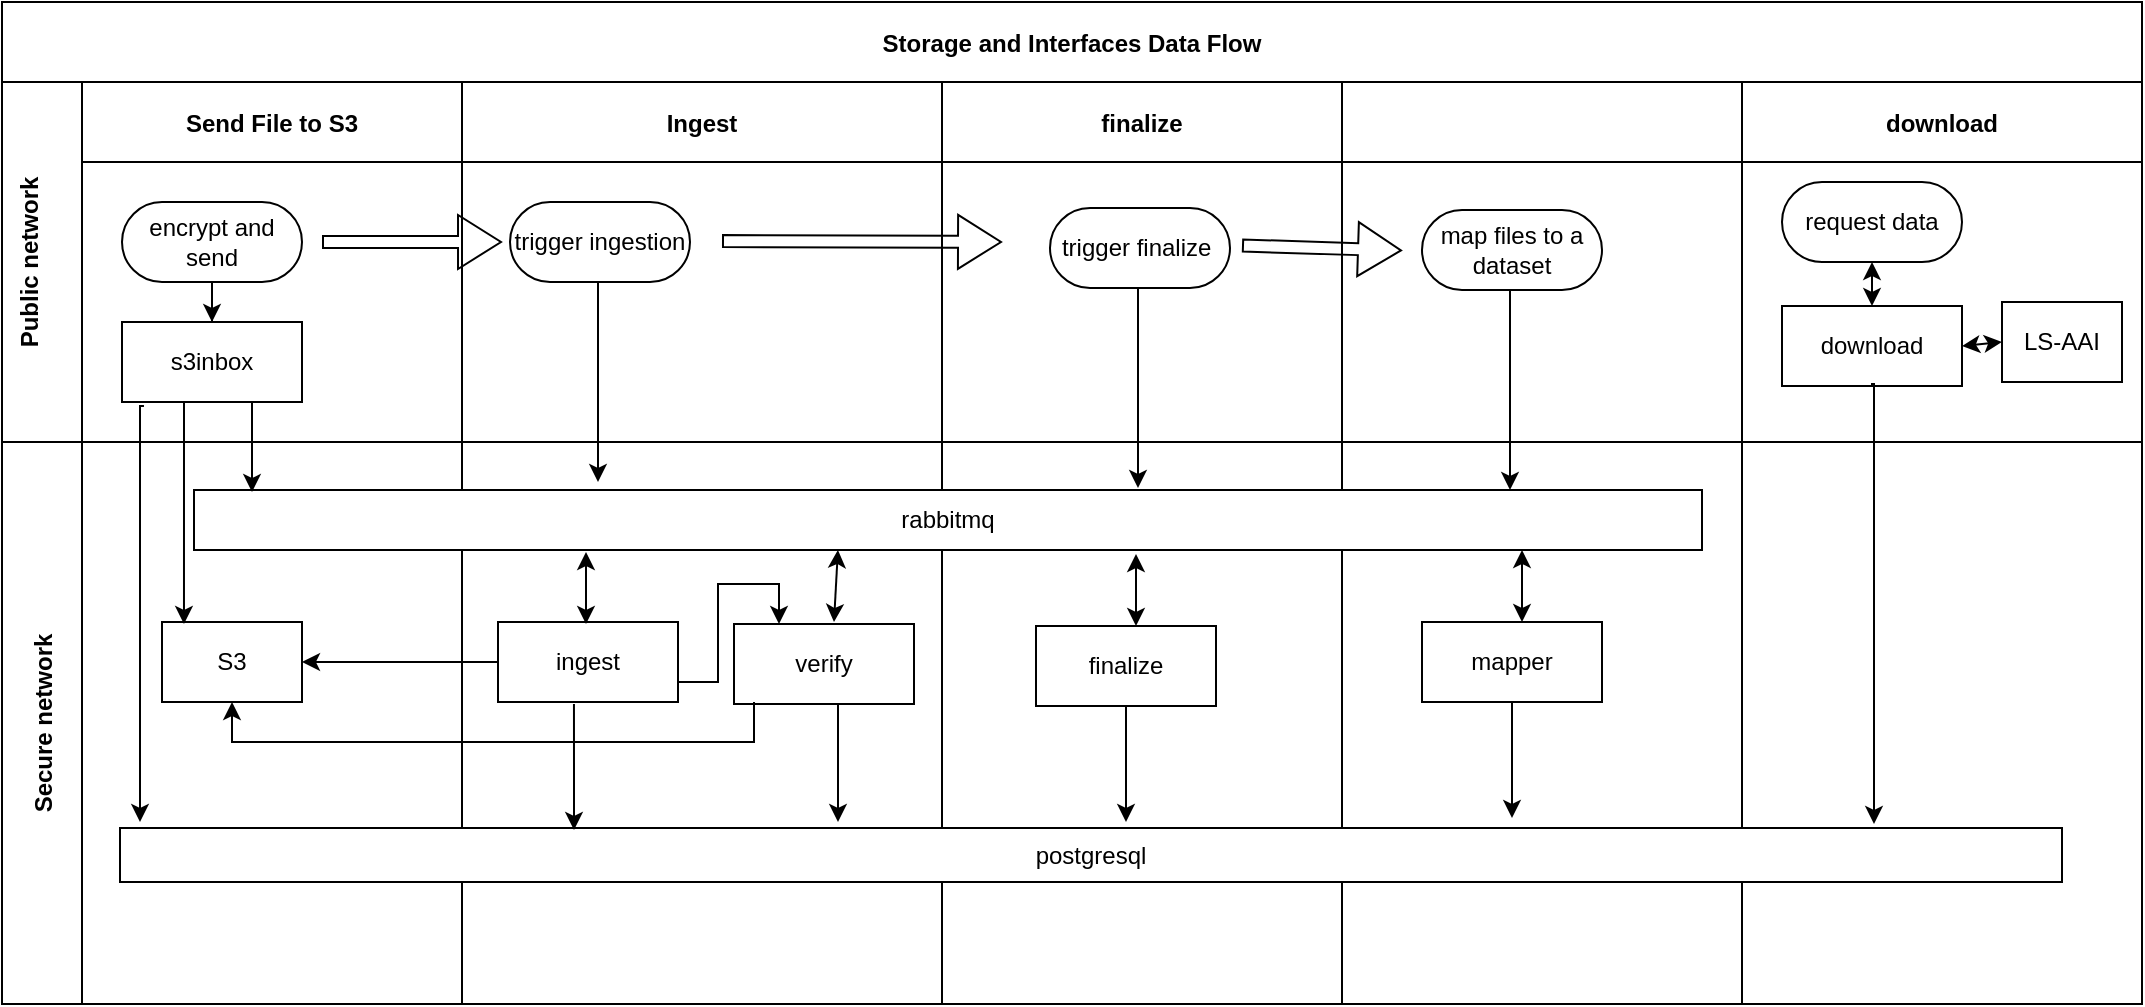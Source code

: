 <mxfile version="22.0.3" type="device">
  <diagram id="kgpKYQtTHZ0yAKxKKP6v" name="Page-1">
    <mxGraphModel dx="1026" dy="743" grid="1" gridSize="10" guides="1" tooltips="1" connect="1" arrows="1" fold="1" page="1" pageScale="1" pageWidth="850" pageHeight="1100" math="0" shadow="0">
      <root>
        <mxCell id="0" />
        <mxCell id="1" parent="0" />
        <mxCell id="3nuBFxr9cyL0pnOWT2aG-1" value="Storage and Interfaces Data Flow" style="shape=table;childLayout=tableLayout;startSize=40;collapsible=0;recursiveResize=0;expand=0;fillColor=none;fontStyle=1" parent="1" vertex="1">
          <mxGeometry x="90" y="70" width="1070" height="501" as="geometry" />
        </mxCell>
        <mxCell id="3nuBFxr9cyL0pnOWT2aG-3" value="Public network&#xa;" style="shape=tableRow;horizontal=0;swimlaneHead=0;swimlaneBody=0;top=0;left=0;bottom=0;right=0;fillColor=none;points=[[0,0.5],[1,0.5]];portConstraint=eastwest;startSize=40;collapsible=0;recursiveResize=0;expand=0;fontStyle=1;" parent="3nuBFxr9cyL0pnOWT2aG-1" vertex="1">
          <mxGeometry y="40" width="1070" height="180" as="geometry" />
        </mxCell>
        <mxCell id="3nuBFxr9cyL0pnOWT2aG-4" value="Send File to S3" style="swimlane;swimlaneHead=0;swimlaneBody=0;connectable=0;fillColor=none;startSize=40;collapsible=0;recursiveResize=0;expand=0;fontStyle=1;" parent="3nuBFxr9cyL0pnOWT2aG-3" vertex="1">
          <mxGeometry x="40" width="190" height="180" as="geometry">
            <mxRectangle width="190" height="180" as="alternateBounds" />
          </mxGeometry>
        </mxCell>
        <mxCell id="3nuBFxr9cyL0pnOWT2aG-5" style="edgeStyle=orthogonalEdgeStyle;rounded=0;orthogonalLoop=1;jettySize=auto;html=1;" parent="3nuBFxr9cyL0pnOWT2aG-4" source="3nuBFxr9cyL0pnOWT2aG-6" target="3nuBFxr9cyL0pnOWT2aG-7" edge="1">
          <mxGeometry relative="1" as="geometry" />
        </mxCell>
        <mxCell id="3nuBFxr9cyL0pnOWT2aG-6" value="encrypt and send" style="rounded=1;whiteSpace=wrap;html=1;arcSize=50;" parent="3nuBFxr9cyL0pnOWT2aG-4" vertex="1">
          <mxGeometry x="20" y="60" width="90" height="40" as="geometry" />
        </mxCell>
        <mxCell id="3nuBFxr9cyL0pnOWT2aG-7" value="s3inbox" style="rounded=0;whiteSpace=wrap;html=1;" parent="3nuBFxr9cyL0pnOWT2aG-4" vertex="1">
          <mxGeometry x="20" y="120" width="90" height="40" as="geometry" />
        </mxCell>
        <mxCell id="3nuBFxr9cyL0pnOWT2aG-8" value="Ingest" style="swimlane;swimlaneHead=0;swimlaneBody=0;connectable=0;fillColor=none;startSize=40;collapsible=0;recursiveResize=0;expand=0;fontStyle=1;" parent="3nuBFxr9cyL0pnOWT2aG-3" vertex="1">
          <mxGeometry x="230" width="240" height="180" as="geometry">
            <mxRectangle width="240" height="180" as="alternateBounds" />
          </mxGeometry>
        </mxCell>
        <mxCell id="FwUUY0vi5BeuQac8n1Xm-3" value="trigger ingestion" style="rounded=1;whiteSpace=wrap;html=1;arcSize=50;" vertex="1" parent="3nuBFxr9cyL0pnOWT2aG-8">
          <mxGeometry x="24" y="60" width="90" height="40" as="geometry" />
        </mxCell>
        <mxCell id="FwUUY0vi5BeuQac8n1Xm-9" style="edgeStyle=orthogonalEdgeStyle;rounded=0;orthogonalLoop=1;jettySize=auto;html=1;exitX=0.5;exitY=1;exitDx=0;exitDy=0;" edge="1" parent="3nuBFxr9cyL0pnOWT2aG-8">
          <mxGeometry relative="1" as="geometry">
            <mxPoint x="67" y="100" as="sourcePoint" />
            <mxPoint x="68" y="200" as="targetPoint" />
            <Array as="points">
              <mxPoint x="68" y="100" />
            </Array>
          </mxGeometry>
        </mxCell>
        <mxCell id="FwUUY0vi5BeuQac8n1Xm-48" value="" style="shape=flexArrow;endArrow=classic;html=1;rounded=0;width=6;endSize=6.83;" edge="1" parent="3nuBFxr9cyL0pnOWT2aG-8">
          <mxGeometry width="50" height="50" relative="1" as="geometry">
            <mxPoint x="130" y="79.5" as="sourcePoint" />
            <mxPoint x="270" y="80" as="targetPoint" />
          </mxGeometry>
        </mxCell>
        <mxCell id="3nuBFxr9cyL0pnOWT2aG-11" value="finalize" style="swimlane;swimlaneHead=0;swimlaneBody=0;connectable=0;fillColor=none;startSize=40;collapsible=0;recursiveResize=0;expand=0;fontStyle=1;" parent="3nuBFxr9cyL0pnOWT2aG-3" vertex="1">
          <mxGeometry x="470" width="200" height="180" as="geometry">
            <mxRectangle width="200" height="180" as="alternateBounds" />
          </mxGeometry>
        </mxCell>
        <mxCell id="FwUUY0vi5BeuQac8n1Xm-49" value="" style="shape=flexArrow;endArrow=classic;html=1;rounded=0;width=6;endSize=6.83;" edge="1" parent="3nuBFxr9cyL0pnOWT2aG-11">
          <mxGeometry width="50" height="50" relative="1" as="geometry">
            <mxPoint x="150" y="81.75" as="sourcePoint" />
            <mxPoint x="230" y="84.25" as="targetPoint" />
          </mxGeometry>
        </mxCell>
        <mxCell id="FwUUY0vi5BeuQac8n1Xm-29" style="swimlane;swimlaneHead=0;swimlaneBody=0;connectable=0;fillColor=none;startSize=40;collapsible=0;recursiveResize=0;expand=0;fontStyle=1;" vertex="1" parent="3nuBFxr9cyL0pnOWT2aG-3">
          <mxGeometry x="670" width="200" height="180" as="geometry">
            <mxRectangle width="200" height="180" as="alternateBounds" />
          </mxGeometry>
        </mxCell>
        <mxCell id="FwUUY0vi5BeuQac8n1Xm-19" value="download" style="swimlane;swimlaneHead=0;swimlaneBody=0;connectable=0;fillColor=none;startSize=40;collapsible=0;recursiveResize=0;expand=0;fontStyle=1;" vertex="1" parent="3nuBFxr9cyL0pnOWT2aG-3">
          <mxGeometry x="870" width="200" height="180" as="geometry">
            <mxRectangle width="200" height="180" as="alternateBounds" />
          </mxGeometry>
        </mxCell>
        <mxCell id="3nuBFxr9cyL0pnOWT2aG-13" value="download" style="rounded=0;whiteSpace=wrap;html=1;" parent="FwUUY0vi5BeuQac8n1Xm-19" vertex="1">
          <mxGeometry x="20" y="112" width="90" height="40" as="geometry" />
        </mxCell>
        <mxCell id="FwUUY0vi5BeuQac8n1Xm-42" value="request data" style="rounded=1;whiteSpace=wrap;html=1;arcSize=50;" vertex="1" parent="FwUUY0vi5BeuQac8n1Xm-19">
          <mxGeometry x="20" y="50" width="90" height="40" as="geometry" />
        </mxCell>
        <mxCell id="FwUUY0vi5BeuQac8n1Xm-43" value="LS-AAI" style="rounded=0;whiteSpace=wrap;html=1;" vertex="1" parent="FwUUY0vi5BeuQac8n1Xm-19">
          <mxGeometry x="130" y="110" width="60" height="40" as="geometry" />
        </mxCell>
        <mxCell id="FwUUY0vi5BeuQac8n1Xm-44" value="" style="endArrow=classic;startArrow=classic;html=1;rounded=0;entryX=0;entryY=0.5;entryDx=0;entryDy=0;exitX=1;exitY=0.5;exitDx=0;exitDy=0;" edge="1" parent="FwUUY0vi5BeuQac8n1Xm-19" source="3nuBFxr9cyL0pnOWT2aG-13" target="FwUUY0vi5BeuQac8n1Xm-43">
          <mxGeometry width="50" height="50" relative="1" as="geometry">
            <mxPoint x="-100" y="280" as="sourcePoint" />
            <mxPoint x="-100" y="244" as="targetPoint" />
          </mxGeometry>
        </mxCell>
        <mxCell id="FwUUY0vi5BeuQac8n1Xm-46" value="" style="endArrow=classic;startArrow=classic;html=1;rounded=0;entryX=0.5;entryY=1;entryDx=0;entryDy=0;exitX=0.5;exitY=0;exitDx=0;exitDy=0;" edge="1" parent="FwUUY0vi5BeuQac8n1Xm-19" source="3nuBFxr9cyL0pnOWT2aG-13" target="FwUUY0vi5BeuQac8n1Xm-42">
          <mxGeometry width="50" height="50" relative="1" as="geometry">
            <mxPoint x="-568" y="281" as="sourcePoint" />
            <mxPoint x="-568" y="245" as="targetPoint" />
          </mxGeometry>
        </mxCell>
        <mxCell id="3nuBFxr9cyL0pnOWT2aG-15" value="Secure network" style="shape=tableRow;horizontal=0;swimlaneHead=0;swimlaneBody=0;top=0;left=0;bottom=0;right=0;fillColor=none;points=[[0,0.5],[1,0.5]];portConstraint=eastwest;startSize=40;collapsible=0;recursiveResize=0;expand=0;fontStyle=1;" parent="3nuBFxr9cyL0pnOWT2aG-1" vertex="1">
          <mxGeometry y="220" width="1070" height="281" as="geometry" />
        </mxCell>
        <mxCell id="3nuBFxr9cyL0pnOWT2aG-16" value="" style="swimlane;swimlaneHead=0;swimlaneBody=0;connectable=0;fillColor=none;startSize=0;collapsible=0;recursiveResize=0;expand=0;fontStyle=1;" parent="3nuBFxr9cyL0pnOWT2aG-15" vertex="1">
          <mxGeometry x="40" width="190" height="281" as="geometry">
            <mxRectangle width="190" height="281" as="alternateBounds" />
          </mxGeometry>
        </mxCell>
        <mxCell id="FwUUY0vi5BeuQac8n1Xm-1" value="S3" style="rounded=0;whiteSpace=wrap;html=1;" vertex="1" parent="3nuBFxr9cyL0pnOWT2aG-16">
          <mxGeometry x="40" y="90" width="70" height="40" as="geometry" />
        </mxCell>
        <mxCell id="3nuBFxr9cyL0pnOWT2aG-17" value="rabbitmq" style="rounded=0;whiteSpace=wrap;html=1;" parent="3nuBFxr9cyL0pnOWT2aG-16" vertex="1">
          <mxGeometry x="56" y="24" width="754" height="30" as="geometry" />
        </mxCell>
        <mxCell id="3nuBFxr9cyL0pnOWT2aG-18" value="" style="swimlane;swimlaneHead=0;swimlaneBody=0;connectable=0;fillColor=none;startSize=0;collapsible=0;recursiveResize=0;expand=0;fontStyle=1;" parent="3nuBFxr9cyL0pnOWT2aG-15" vertex="1">
          <mxGeometry x="230" width="240" height="281" as="geometry">
            <mxRectangle width="240" height="281" as="alternateBounds" />
          </mxGeometry>
        </mxCell>
        <mxCell id="3nuBFxr9cyL0pnOWT2aG-9" value="ingest" style="rounded=0;whiteSpace=wrap;html=1;" parent="3nuBFxr9cyL0pnOWT2aG-18" vertex="1">
          <mxGeometry x="18" y="90" width="90" height="40" as="geometry" />
        </mxCell>
        <mxCell id="3nuBFxr9cyL0pnOWT2aG-10" value="verify" style="rounded=0;whiteSpace=wrap;html=1;" parent="3nuBFxr9cyL0pnOWT2aG-18" vertex="1">
          <mxGeometry x="136" y="91" width="90" height="40" as="geometry" />
        </mxCell>
        <mxCell id="FwUUY0vi5BeuQac8n1Xm-15" style="edgeStyle=orthogonalEdgeStyle;rounded=0;orthogonalLoop=1;jettySize=auto;html=1;exitX=1;exitY=0.75;exitDx=0;exitDy=0;entryX=0.25;entryY=0;entryDx=0;entryDy=0;" edge="1" parent="3nuBFxr9cyL0pnOWT2aG-18" source="3nuBFxr9cyL0pnOWT2aG-9" target="3nuBFxr9cyL0pnOWT2aG-10">
          <mxGeometry relative="1" as="geometry">
            <mxPoint x="58" y="153" as="sourcePoint" />
            <mxPoint x="58" y="180" as="targetPoint" />
          </mxGeometry>
        </mxCell>
        <mxCell id="3nuBFxr9cyL0pnOWT2aG-23" value="" style="swimlane;swimlaneHead=0;swimlaneBody=0;connectable=0;fillColor=none;startSize=0;collapsible=0;recursiveResize=0;expand=0;fontStyle=1;" parent="3nuBFxr9cyL0pnOWT2aG-15" vertex="1">
          <mxGeometry x="470" width="200" height="281" as="geometry">
            <mxRectangle width="200" height="281" as="alternateBounds" />
          </mxGeometry>
        </mxCell>
        <mxCell id="FwUUY0vi5BeuQac8n1Xm-30" style="swimlane;swimlaneHead=0;swimlaneBody=0;connectable=0;fillColor=none;startSize=0;collapsible=0;recursiveResize=0;expand=0;fontStyle=1;" vertex="1" parent="3nuBFxr9cyL0pnOWT2aG-15">
          <mxGeometry x="670" width="200" height="281" as="geometry">
            <mxRectangle width="200" height="281" as="alternateBounds" />
          </mxGeometry>
        </mxCell>
        <mxCell id="FwUUY0vi5BeuQac8n1Xm-39" value="mapper" style="rounded=0;whiteSpace=wrap;html=1;" vertex="1" parent="FwUUY0vi5BeuQac8n1Xm-30">
          <mxGeometry x="40" y="90" width="90" height="40" as="geometry" />
        </mxCell>
        <mxCell id="FwUUY0vi5BeuQac8n1Xm-40" value="" style="endArrow=classic;startArrow=classic;html=1;rounded=0;entryX=0.427;entryY=1;entryDx=0;entryDy=0;entryPerimeter=0;" edge="1" parent="FwUUY0vi5BeuQac8n1Xm-30">
          <mxGeometry width="50" height="50" relative="1" as="geometry">
            <mxPoint x="90" y="90" as="sourcePoint" />
            <mxPoint x="90" y="54" as="targetPoint" />
          </mxGeometry>
        </mxCell>
        <mxCell id="FwUUY0vi5BeuQac8n1Xm-41" style="edgeStyle=orthogonalEdgeStyle;rounded=0;orthogonalLoop=1;jettySize=auto;html=1;exitX=0.5;exitY=1;exitDx=0;exitDy=0;" edge="1" parent="FwUUY0vi5BeuQac8n1Xm-30" source="FwUUY0vi5BeuQac8n1Xm-39">
          <mxGeometry relative="1" as="geometry">
            <mxPoint x="-56" y="139" as="sourcePoint" />
            <mxPoint x="85" y="188" as="targetPoint" />
            <Array as="points">
              <mxPoint x="85" y="188" />
            </Array>
          </mxGeometry>
        </mxCell>
        <mxCell id="FwUUY0vi5BeuQac8n1Xm-20" style="swimlane;swimlaneHead=0;swimlaneBody=0;connectable=0;fillColor=none;startSize=0;collapsible=0;recursiveResize=0;expand=0;fontStyle=1;" vertex="1" parent="3nuBFxr9cyL0pnOWT2aG-15">
          <mxGeometry x="870" width="200" height="281" as="geometry">
            <mxRectangle width="200" height="281" as="alternateBounds" />
          </mxGeometry>
        </mxCell>
        <mxCell id="FwUUY0vi5BeuQac8n1Xm-45" style="edgeStyle=orthogonalEdgeStyle;rounded=0;orthogonalLoop=1;jettySize=auto;html=1;exitX=0.5;exitY=1;exitDx=0;exitDy=0;" edge="1" parent="FwUUY0vi5BeuQac8n1Xm-20">
          <mxGeometry relative="1" as="geometry">
            <mxPoint x="64.5" y="-29" as="sourcePoint" />
            <mxPoint x="66" y="191" as="targetPoint" />
            <Array as="points">
              <mxPoint x="65.5" y="-29" />
            </Array>
          </mxGeometry>
        </mxCell>
        <mxCell id="FwUUY0vi5BeuQac8n1Xm-14" style="edgeStyle=orthogonalEdgeStyle;rounded=0;orthogonalLoop=1;jettySize=auto;html=1;exitX=0;exitY=0.5;exitDx=0;exitDy=0;entryX=1;entryY=0.5;entryDx=0;entryDy=0;" edge="1" parent="3nuBFxr9cyL0pnOWT2aG-15" source="3nuBFxr9cyL0pnOWT2aG-9" target="FwUUY0vi5BeuQac8n1Xm-1">
          <mxGeometry relative="1" as="geometry">
            <mxPoint x="218" y="143" as="sourcePoint" />
            <mxPoint x="218" y="170" as="targetPoint" />
          </mxGeometry>
        </mxCell>
        <mxCell id="FwUUY0vi5BeuQac8n1Xm-16" style="edgeStyle=orthogonalEdgeStyle;rounded=0;orthogonalLoop=1;jettySize=auto;html=1;entryX=0.5;entryY=1;entryDx=0;entryDy=0;" edge="1" parent="3nuBFxr9cyL0pnOWT2aG-15" target="FwUUY0vi5BeuQac8n1Xm-1">
          <mxGeometry relative="1" as="geometry">
            <mxPoint x="376" y="130" as="sourcePoint" />
            <mxPoint x="238" y="190" as="targetPoint" />
            <Array as="points">
              <mxPoint x="376" y="150" />
              <mxPoint x="115" y="150" />
            </Array>
          </mxGeometry>
        </mxCell>
        <mxCell id="FwUUY0vi5BeuQac8n1Xm-23" value="" style="endArrow=classic;startArrow=classic;html=1;rounded=0;entryX=0.427;entryY=1;entryDx=0;entryDy=0;entryPerimeter=0;" edge="1" parent="3nuBFxr9cyL0pnOWT2aG-15" target="3nuBFxr9cyL0pnOWT2aG-17">
          <mxGeometry width="50" height="50" relative="1" as="geometry">
            <mxPoint x="416" y="90" as="sourcePoint" />
            <mxPoint x="520" y="70" as="targetPoint" />
          </mxGeometry>
        </mxCell>
        <mxCell id="FwUUY0vi5BeuQac8n1Xm-8" style="edgeStyle=orthogonalEdgeStyle;rounded=0;orthogonalLoop=1;jettySize=auto;html=1;" edge="1" parent="1">
          <mxGeometry relative="1" as="geometry">
            <mxPoint x="214" y="270" as="sourcePoint" />
            <mxPoint x="215" y="315" as="targetPoint" />
            <Array as="points">
              <mxPoint x="215" y="270" />
              <mxPoint x="215" y="315" />
            </Array>
          </mxGeometry>
        </mxCell>
        <mxCell id="FwUUY0vi5BeuQac8n1Xm-13" style="edgeStyle=orthogonalEdgeStyle;rounded=0;orthogonalLoop=1;jettySize=auto;html=1;exitX=0.122;exitY=1.05;exitDx=0;exitDy=0;exitPerimeter=0;" edge="1" parent="1" source="3nuBFxr9cyL0pnOWT2aG-7">
          <mxGeometry relative="1" as="geometry">
            <mxPoint x="159" y="290" as="sourcePoint" />
            <mxPoint x="159" y="480" as="targetPoint" />
            <Array as="points">
              <mxPoint x="159" y="272" />
            </Array>
          </mxGeometry>
        </mxCell>
        <mxCell id="FwUUY0vi5BeuQac8n1Xm-12" value="postgresql" style="rounded=0;whiteSpace=wrap;html=1;" vertex="1" parent="1">
          <mxGeometry x="149" y="483" width="971" height="27" as="geometry" />
        </mxCell>
        <mxCell id="FwUUY0vi5BeuQac8n1Xm-18" style="edgeStyle=orthogonalEdgeStyle;rounded=0;orthogonalLoop=1;jettySize=auto;html=1;exitX=0.5;exitY=1;exitDx=0;exitDy=0;" edge="1" parent="1" source="3nuBFxr9cyL0pnOWT2aG-10">
          <mxGeometry relative="1" as="geometry">
            <mxPoint x="508" y="445" as="sourcePoint" />
            <mxPoint x="508" y="480" as="targetPoint" />
            <Array as="points">
              <mxPoint x="508" y="421" />
            </Array>
          </mxGeometry>
        </mxCell>
        <mxCell id="FwUUY0vi5BeuQac8n1Xm-21" style="edgeStyle=orthogonalEdgeStyle;rounded=0;orthogonalLoop=1;jettySize=auto;html=1;exitX=0.122;exitY=1.05;exitDx=0;exitDy=0;exitPerimeter=0;entryX=0.157;entryY=0.025;entryDx=0;entryDy=0;entryPerimeter=0;" edge="1" parent="1" target="FwUUY0vi5BeuQac8n1Xm-1">
          <mxGeometry relative="1" as="geometry">
            <mxPoint x="183" y="270" as="sourcePoint" />
            <mxPoint x="181" y="478" as="targetPoint" />
            <Array as="points">
              <mxPoint x="181" y="270" />
            </Array>
          </mxGeometry>
        </mxCell>
        <mxCell id="FwUUY0vi5BeuQac8n1Xm-22" style="edgeStyle=orthogonalEdgeStyle;rounded=0;orthogonalLoop=1;jettySize=auto;html=1;exitX=0.422;exitY=1.025;exitDx=0;exitDy=0;exitPerimeter=0;" edge="1" parent="1" source="3nuBFxr9cyL0pnOWT2aG-9">
          <mxGeometry relative="1" as="geometry">
            <mxPoint x="369" y="425" as="sourcePoint" />
            <mxPoint x="376" y="484" as="targetPoint" />
            <Array as="points" />
          </mxGeometry>
        </mxCell>
        <mxCell id="FwUUY0vi5BeuQac8n1Xm-27" value="" style="endArrow=classic;startArrow=classic;html=1;rounded=0;entryX=0.427;entryY=1;entryDx=0;entryDy=0;entryPerimeter=0;" edge="1" parent="1">
          <mxGeometry width="50" height="50" relative="1" as="geometry">
            <mxPoint x="382" y="381" as="sourcePoint" />
            <mxPoint x="382" y="345" as="targetPoint" />
          </mxGeometry>
        </mxCell>
        <mxCell id="FwUUY0vi5BeuQac8n1Xm-31" value="finalize" style="rounded=0;whiteSpace=wrap;html=1;" vertex="1" parent="1">
          <mxGeometry x="607" y="382" width="90" height="40" as="geometry" />
        </mxCell>
        <mxCell id="FwUUY0vi5BeuQac8n1Xm-32" value="trigger finalize&amp;nbsp;" style="rounded=1;whiteSpace=wrap;html=1;arcSize=50;" vertex="1" parent="1">
          <mxGeometry x="614" y="173" width="90" height="40" as="geometry" />
        </mxCell>
        <mxCell id="FwUUY0vi5BeuQac8n1Xm-33" style="edgeStyle=orthogonalEdgeStyle;rounded=0;orthogonalLoop=1;jettySize=auto;html=1;exitX=0.5;exitY=1;exitDx=0;exitDy=0;" edge="1" parent="1">
          <mxGeometry relative="1" as="geometry">
            <mxPoint x="657" y="213" as="sourcePoint" />
            <mxPoint x="658" y="313" as="targetPoint" />
            <Array as="points">
              <mxPoint x="658" y="213" />
            </Array>
          </mxGeometry>
        </mxCell>
        <mxCell id="FwUUY0vi5BeuQac8n1Xm-34" value="" style="endArrow=classic;startArrow=classic;html=1;rounded=0;entryX=0.427;entryY=1;entryDx=0;entryDy=0;entryPerimeter=0;" edge="1" parent="1">
          <mxGeometry width="50" height="50" relative="1" as="geometry">
            <mxPoint x="657" y="382" as="sourcePoint" />
            <mxPoint x="657" y="346" as="targetPoint" />
          </mxGeometry>
        </mxCell>
        <mxCell id="FwUUY0vi5BeuQac8n1Xm-35" style="edgeStyle=orthogonalEdgeStyle;rounded=0;orthogonalLoop=1;jettySize=auto;html=1;exitX=0.5;exitY=1;exitDx=0;exitDy=0;" edge="1" parent="1" source="FwUUY0vi5BeuQac8n1Xm-31">
          <mxGeometry relative="1" as="geometry">
            <mxPoint x="511" y="431" as="sourcePoint" />
            <mxPoint x="652" y="480" as="targetPoint" />
            <Array as="points">
              <mxPoint x="652" y="480" />
            </Array>
          </mxGeometry>
        </mxCell>
        <mxCell id="FwUUY0vi5BeuQac8n1Xm-36" value="map files to a dataset" style="rounded=1;whiteSpace=wrap;html=1;arcSize=50;" vertex="1" parent="1">
          <mxGeometry x="800" y="174" width="90" height="40" as="geometry" />
        </mxCell>
        <mxCell id="FwUUY0vi5BeuQac8n1Xm-37" style="edgeStyle=orthogonalEdgeStyle;rounded=0;orthogonalLoop=1;jettySize=auto;html=1;exitX=0.5;exitY=1;exitDx=0;exitDy=0;" edge="1" parent="1">
          <mxGeometry relative="1" as="geometry">
            <mxPoint x="843" y="214" as="sourcePoint" />
            <mxPoint x="844" y="314" as="targetPoint" />
            <Array as="points">
              <mxPoint x="844" y="214" />
            </Array>
          </mxGeometry>
        </mxCell>
        <mxCell id="FwUUY0vi5BeuQac8n1Xm-47" value="" style="shape=flexArrow;endArrow=classic;html=1;rounded=0;width=6;endSize=6.83;" edge="1" parent="1">
          <mxGeometry width="50" height="50" relative="1" as="geometry">
            <mxPoint x="250" y="190" as="sourcePoint" />
            <mxPoint x="340" y="190" as="targetPoint" />
          </mxGeometry>
        </mxCell>
      </root>
    </mxGraphModel>
  </diagram>
</mxfile>
